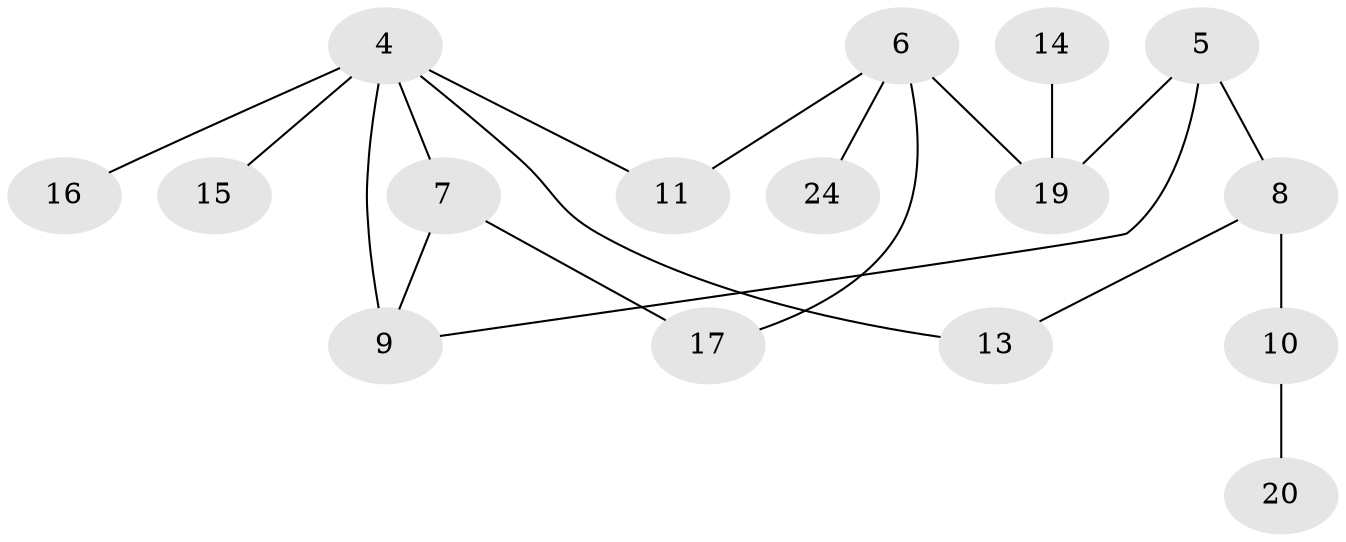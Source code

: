 // original degree distribution, {1: 0.3170731707317073, 0: 0.0975609756097561, 2: 0.2682926829268293, 4: 0.07317073170731707, 3: 0.2073170731707317, 6: 0.024390243902439025, 5: 0.012195121951219513}
// Generated by graph-tools (version 1.1) at 2025/48/03/04/25 22:48:18]
// undirected, 16 vertices, 19 edges
graph export_dot {
  node [color=gray90,style=filled];
  4;
  5;
  6;
  7;
  8;
  9;
  10;
  11;
  13;
  14;
  15;
  16;
  17;
  19;
  20;
  24;
  4 -- 7 [weight=2.0];
  4 -- 9 [weight=2.0];
  4 -- 11 [weight=1.0];
  4 -- 13 [weight=1.0];
  4 -- 15 [weight=1.0];
  4 -- 16 [weight=1.0];
  5 -- 8 [weight=1.0];
  5 -- 9 [weight=1.0];
  5 -- 19 [weight=1.0];
  6 -- 11 [weight=1.0];
  6 -- 17 [weight=1.0];
  6 -- 19 [weight=2.0];
  6 -- 24 [weight=1.0];
  7 -- 9 [weight=1.0];
  7 -- 17 [weight=1.0];
  8 -- 10 [weight=2.0];
  8 -- 13 [weight=1.0];
  10 -- 20 [weight=1.0];
  14 -- 19 [weight=1.0];
}
